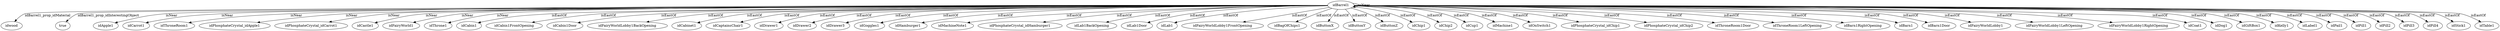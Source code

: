 digraph  {
idBarrel1 [node_type=entity_node];
idwood [node_type=property_node];
true [node_type=property_node];
idApple1 [node_type=entity_node];
idCarrot1 [node_type=entity_node];
idThroneRoom1 [node_type=entity_node];
idPhosphateCrystal_idApple1 [node_type=entity_node];
idPhosphateCrystal_idCarrot1 [node_type=entity_node];
idCastle1 [node_type=entity_node];
idFairyWorld1 [node_type=entity_node];
idThrone1 [node_type=entity_node];
idCabin1 [node_type=entity_node];
idCabin1FrontOpening [node_type=entity_node];
idCabin1Door [node_type=entity_node];
idFairyWorldLobby1BackOpening [node_type=entity_node];
idCabinet1 [node_type=entity_node];
idCaptainsChair1 [node_type=entity_node];
idDrawer1 [node_type=entity_node];
idDrawer2 [node_type=entity_node];
idDrawer3 [node_type=entity_node];
idGoggles1 [node_type=entity_node];
idHamburger1 [node_type=entity_node];
idMachineNote1 [node_type=entity_node];
idPhosphateCrystal_idHamburger1 [node_type=entity_node];
idLab1BackOpening [node_type=entity_node];
idLab1Door [node_type=entity_node];
idLab1 [node_type=entity_node];
idFairyWorldLobby1FrontOpening [node_type=entity_node];
idBagOfChips1 [node_type=entity_node];
idButtonX [node_type=entity_node];
idButtonY [node_type=entity_node];
idButtonZ [node_type=entity_node];
idChip1 [node_type=entity_node];
idChip2 [node_type=entity_node];
idCup1 [node_type=entity_node];
idMachine1 [node_type=entity_node];
idOnSwitch1 [node_type=entity_node];
idPhosphateCrystal_idChip1 [node_type=entity_node];
idPhosphateCrystal_idChip2 [node_type=entity_node];
idThroneRoom1Door [node_type=entity_node];
idThroneRoom1LeftOpening [node_type=entity_node];
idBarn1RightOpening [node_type=entity_node];
idBarn1 [node_type=entity_node];
idBarn1Door [node_type=entity_node];
idFairyWorldLobby1 [node_type=entity_node];
idFairyWorldLobby1LeftOpening [node_type=entity_node];
idFairyWorldLobby1RightOpening [node_type=entity_node];
idCoat1 [node_type=entity_node];
idDog1 [node_type=entity_node];
idGiftBox1 [node_type=entity_node];
idKelly1 [node_type=entity_node];
idLabel1 [node_type=entity_node];
idPail1 [node_type=entity_node];
idPill1 [node_type=entity_node];
idPill2 [node_type=entity_node];
idPill3 [node_type=entity_node];
idPill4 [node_type=entity_node];
idStick1 [node_type=entity_node];
idTable1 [node_type=entity_node];
idBarrel1 -> idwood  [edge_type=property, label=idBarrel1_prop_idMaterial];
idBarrel1 -> true  [edge_type=property, label=idBarrel1_prop_idInterestingObject];
idBarrel1 -> idApple1  [edge_type=relationship, label=isNear];
idBarrel1 -> idCarrot1  [edge_type=relationship, label=isNear];
idBarrel1 -> idThroneRoom1  [edge_type=relationship, label=isNear];
idBarrel1 -> idPhosphateCrystal_idApple1  [edge_type=relationship, label=isNear];
idBarrel1 -> idPhosphateCrystal_idCarrot1  [edge_type=relationship, label=isNear];
idBarrel1 -> idCastle1  [edge_type=relationship, label=isNear];
idBarrel1 -> idFairyWorld1  [edge_type=relationship, label=isNear];
idBarrel1 -> idThrone1  [edge_type=relationship, label=isNear];
idBarrel1 -> idBarrel1  [edge_type=relationship, label=isNear];
idBarrel1 -> idCabin1  [edge_type=relationship, label=isEastOf];
idBarrel1 -> idCabin1FrontOpening  [edge_type=relationship, label=isEastOf];
idBarrel1 -> idCabin1Door  [edge_type=relationship, label=isEastOf];
idBarrel1 -> idFairyWorldLobby1BackOpening  [edge_type=relationship, label=isEastOf];
idBarrel1 -> idCabinet1  [edge_type=relationship, label=isEastOf];
idBarrel1 -> idCaptainsChair1  [edge_type=relationship, label=isEastOf];
idBarrel1 -> idDrawer1  [edge_type=relationship, label=isEastOf];
idBarrel1 -> idDrawer2  [edge_type=relationship, label=isEastOf];
idBarrel1 -> idDrawer3  [edge_type=relationship, label=isEastOf];
idBarrel1 -> idGoggles1  [edge_type=relationship, label=isEastOf];
idBarrel1 -> idHamburger1  [edge_type=relationship, label=isEastOf];
idBarrel1 -> idMachineNote1  [edge_type=relationship, label=isEastOf];
idBarrel1 -> idPhosphateCrystal_idHamburger1  [edge_type=relationship, label=isEastOf];
idBarrel1 -> idLab1BackOpening  [edge_type=relationship, label=isEastOf];
idBarrel1 -> idLab1Door  [edge_type=relationship, label=isEastOf];
idBarrel1 -> idLab1  [edge_type=relationship, label=isEastOf];
idBarrel1 -> idFairyWorldLobby1FrontOpening  [edge_type=relationship, label=isEastOf];
idBarrel1 -> idBagOfChips1  [edge_type=relationship, label=isEastOf];
idBarrel1 -> idButtonX  [edge_type=relationship, label=isEastOf];
idBarrel1 -> idButtonY  [edge_type=relationship, label=isEastOf];
idBarrel1 -> idButtonZ  [edge_type=relationship, label=isEastOf];
idBarrel1 -> idChip1  [edge_type=relationship, label=isEastOf];
idBarrel1 -> idChip2  [edge_type=relationship, label=isEastOf];
idBarrel1 -> idCup1  [edge_type=relationship, label=isEastOf];
idBarrel1 -> idMachine1  [edge_type=relationship, label=isEastOf];
idBarrel1 -> idOnSwitch1  [edge_type=relationship, label=isEastOf];
idBarrel1 -> idPhosphateCrystal_idChip1  [edge_type=relationship, label=isEastOf];
idBarrel1 -> idPhosphateCrystal_idChip2  [edge_type=relationship, label=isEastOf];
idBarrel1 -> idThroneRoom1Door  [edge_type=relationship, label=isEastOf];
idBarrel1 -> idThroneRoom1LeftOpening  [edge_type=relationship, label=isEastOf];
idBarrel1 -> idBarn1RightOpening  [edge_type=relationship, label=isEastOf];
idBarrel1 -> idBarn1  [edge_type=relationship, label=isEastOf];
idBarrel1 -> idBarn1Door  [edge_type=relationship, label=isEastOf];
idBarrel1 -> idFairyWorldLobby1  [edge_type=relationship, label=isEastOf];
idBarrel1 -> idFairyWorldLobby1LeftOpening  [edge_type=relationship, label=isEastOf];
idBarrel1 -> idFairyWorldLobby1RightOpening  [edge_type=relationship, label=isEastOf];
idBarrel1 -> idCoat1  [edge_type=relationship, label=isEastOf];
idBarrel1 -> idDog1  [edge_type=relationship, label=isEastOf];
idBarrel1 -> idGiftBox1  [edge_type=relationship, label=isEastOf];
idBarrel1 -> idKelly1  [edge_type=relationship, label=isEastOf];
idBarrel1 -> idLabel1  [edge_type=relationship, label=isEastOf];
idBarrel1 -> idPail1  [edge_type=relationship, label=isEastOf];
idBarrel1 -> idPill1  [edge_type=relationship, label=isEastOf];
idBarrel1 -> idPill2  [edge_type=relationship, label=isEastOf];
idBarrel1 -> idPill3  [edge_type=relationship, label=isEastOf];
idBarrel1 -> idPill4  [edge_type=relationship, label=isEastOf];
idBarrel1 -> idStick1  [edge_type=relationship, label=isEastOf];
idBarrel1 -> idTable1  [edge_type=relationship, label=isEastOf];
}
